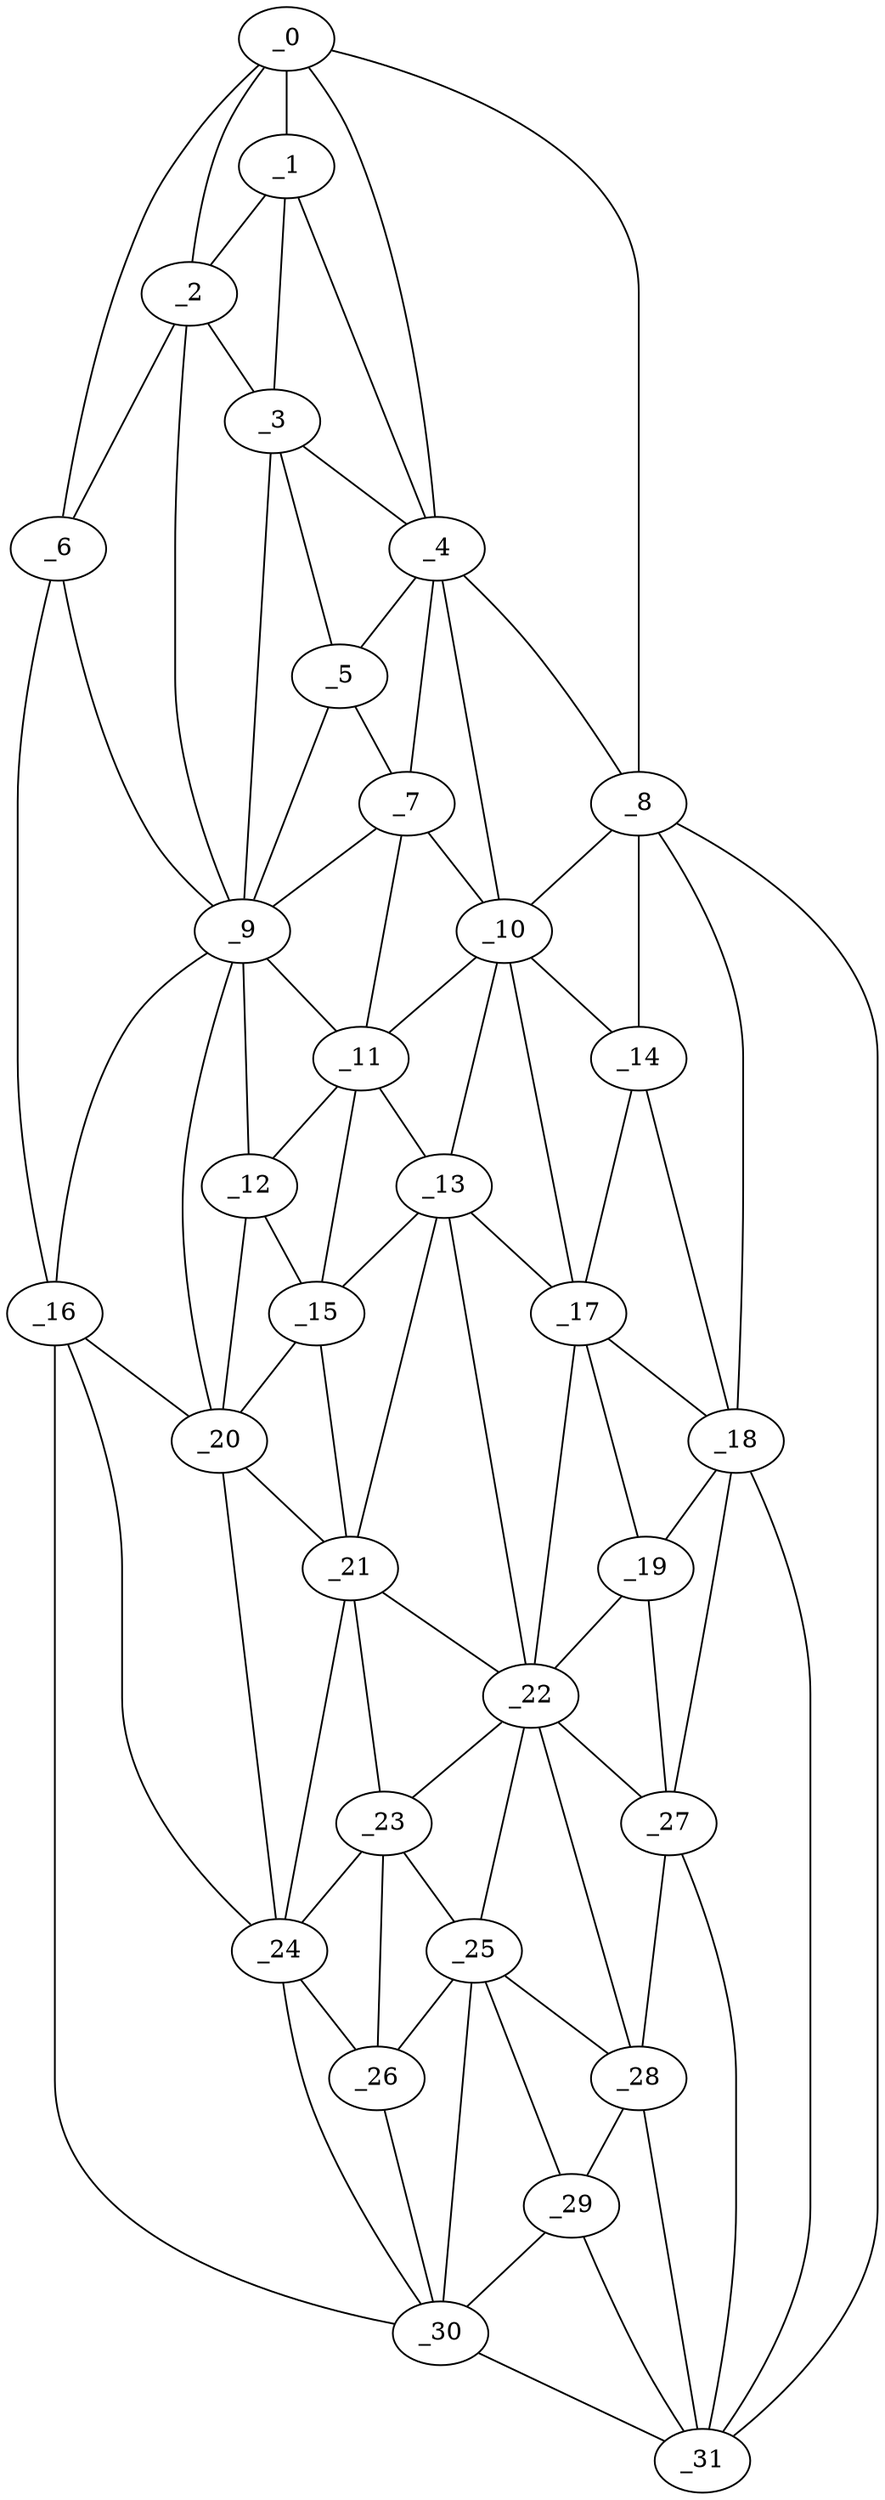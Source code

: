 graph "obj30__30.gxl" {
	_0	 [x=26,
		y=79];
	_1	 [x=32,
		y=72];
	_0 -- _1	 [valence=1];
	_2	 [x=38,
		y=63];
	_0 -- _2	 [valence=1];
	_4	 [x=47,
		y=82];
	_0 -- _4	 [valence=2];
	_6	 [x=51,
		y=5];
	_0 -- _6	 [valence=1];
	_8	 [x=64,
		y=114];
	_0 -- _8	 [valence=1];
	_1 -- _2	 [valence=2];
	_3	 [x=42,
		y=69];
	_1 -- _3	 [valence=1];
	_1 -- _4	 [valence=2];
	_2 -- _3	 [valence=2];
	_2 -- _6	 [valence=1];
	_9	 [x=68,
		y=56];
	_2 -- _9	 [valence=1];
	_3 -- _4	 [valence=2];
	_5	 [x=49,
		y=74];
	_3 -- _5	 [valence=2];
	_3 -- _9	 [valence=2];
	_4 -- _5	 [valence=1];
	_7	 [x=62,
		y=76];
	_4 -- _7	 [valence=2];
	_4 -- _8	 [valence=1];
	_10	 [x=68,
		y=90];
	_4 -- _10	 [valence=1];
	_5 -- _7	 [valence=2];
	_5 -- _9	 [valence=1];
	_6 -- _9	 [valence=2];
	_16	 [x=84,
		y=7];
	_6 -- _16	 [valence=1];
	_7 -- _9	 [valence=1];
	_7 -- _10	 [valence=2];
	_11	 [x=72,
		y=75];
	_7 -- _11	 [valence=2];
	_8 -- _10	 [valence=2];
	_14	 [x=78,
		y=105];
	_8 -- _14	 [valence=2];
	_18	 [x=86,
		y=101];
	_8 -- _18	 [valence=1];
	_31	 [x=108,
		y=93];
	_8 -- _31	 [valence=1];
	_9 -- _11	 [valence=2];
	_12	 [x=74,
		y=58];
	_9 -- _12	 [valence=1];
	_9 -- _16	 [valence=2];
	_20	 [x=91,
		y=49];
	_9 -- _20	 [valence=1];
	_10 -- _11	 [valence=2];
	_13	 [x=77,
		y=79];
	_10 -- _13	 [valence=2];
	_10 -- _14	 [valence=2];
	_17	 [x=84,
		y=86];
	_10 -- _17	 [valence=2];
	_11 -- _12	 [valence=2];
	_11 -- _13	 [valence=2];
	_15	 [x=80,
		y=69];
	_11 -- _15	 [valence=2];
	_12 -- _15	 [valence=2];
	_12 -- _20	 [valence=1];
	_13 -- _15	 [valence=1];
	_13 -- _17	 [valence=2];
	_21	 [x=91,
		y=70];
	_13 -- _21	 [valence=2];
	_22	 [x=93,
		y=82];
	_13 -- _22	 [valence=1];
	_14 -- _17	 [valence=2];
	_14 -- _18	 [valence=2];
	_15 -- _20	 [valence=2];
	_15 -- _21	 [valence=2];
	_16 -- _20	 [valence=2];
	_24	 [x=99,
		y=60];
	_16 -- _24	 [valence=1];
	_30	 [x=108,
		y=79];
	_16 -- _30	 [valence=1];
	_17 -- _18	 [valence=2];
	_19	 [x=88,
		y=92];
	_17 -- _19	 [valence=1];
	_17 -- _22	 [valence=1];
	_18 -- _19	 [valence=2];
	_27	 [x=102,
		y=93];
	_18 -- _27	 [valence=1];
	_18 -- _31	 [valence=2];
	_19 -- _22	 [valence=2];
	_19 -- _27	 [valence=1];
	_20 -- _21	 [valence=2];
	_20 -- _24	 [valence=2];
	_21 -- _22	 [valence=2];
	_23	 [x=96,
		y=71];
	_21 -- _23	 [valence=2];
	_21 -- _24	 [valence=2];
	_22 -- _23	 [valence=1];
	_25	 [x=99,
		y=81];
	_22 -- _25	 [valence=2];
	_22 -- _27	 [valence=2];
	_28	 [x=103,
		y=88];
	_22 -- _28	 [valence=1];
	_23 -- _24	 [valence=2];
	_23 -- _25	 [valence=2];
	_26	 [x=101,
		y=74];
	_23 -- _26	 [valence=2];
	_24 -- _26	 [valence=2];
	_24 -- _30	 [valence=1];
	_25 -- _26	 [valence=2];
	_25 -- _28	 [valence=2];
	_29	 [x=106,
		y=85];
	_25 -- _29	 [valence=2];
	_25 -- _30	 [valence=2];
	_26 -- _30	 [valence=2];
	_27 -- _28	 [valence=1];
	_27 -- _31	 [valence=2];
	_28 -- _29	 [valence=1];
	_28 -- _31	 [valence=2];
	_29 -- _30	 [valence=2];
	_29 -- _31	 [valence=1];
	_30 -- _31	 [valence=1];
}

